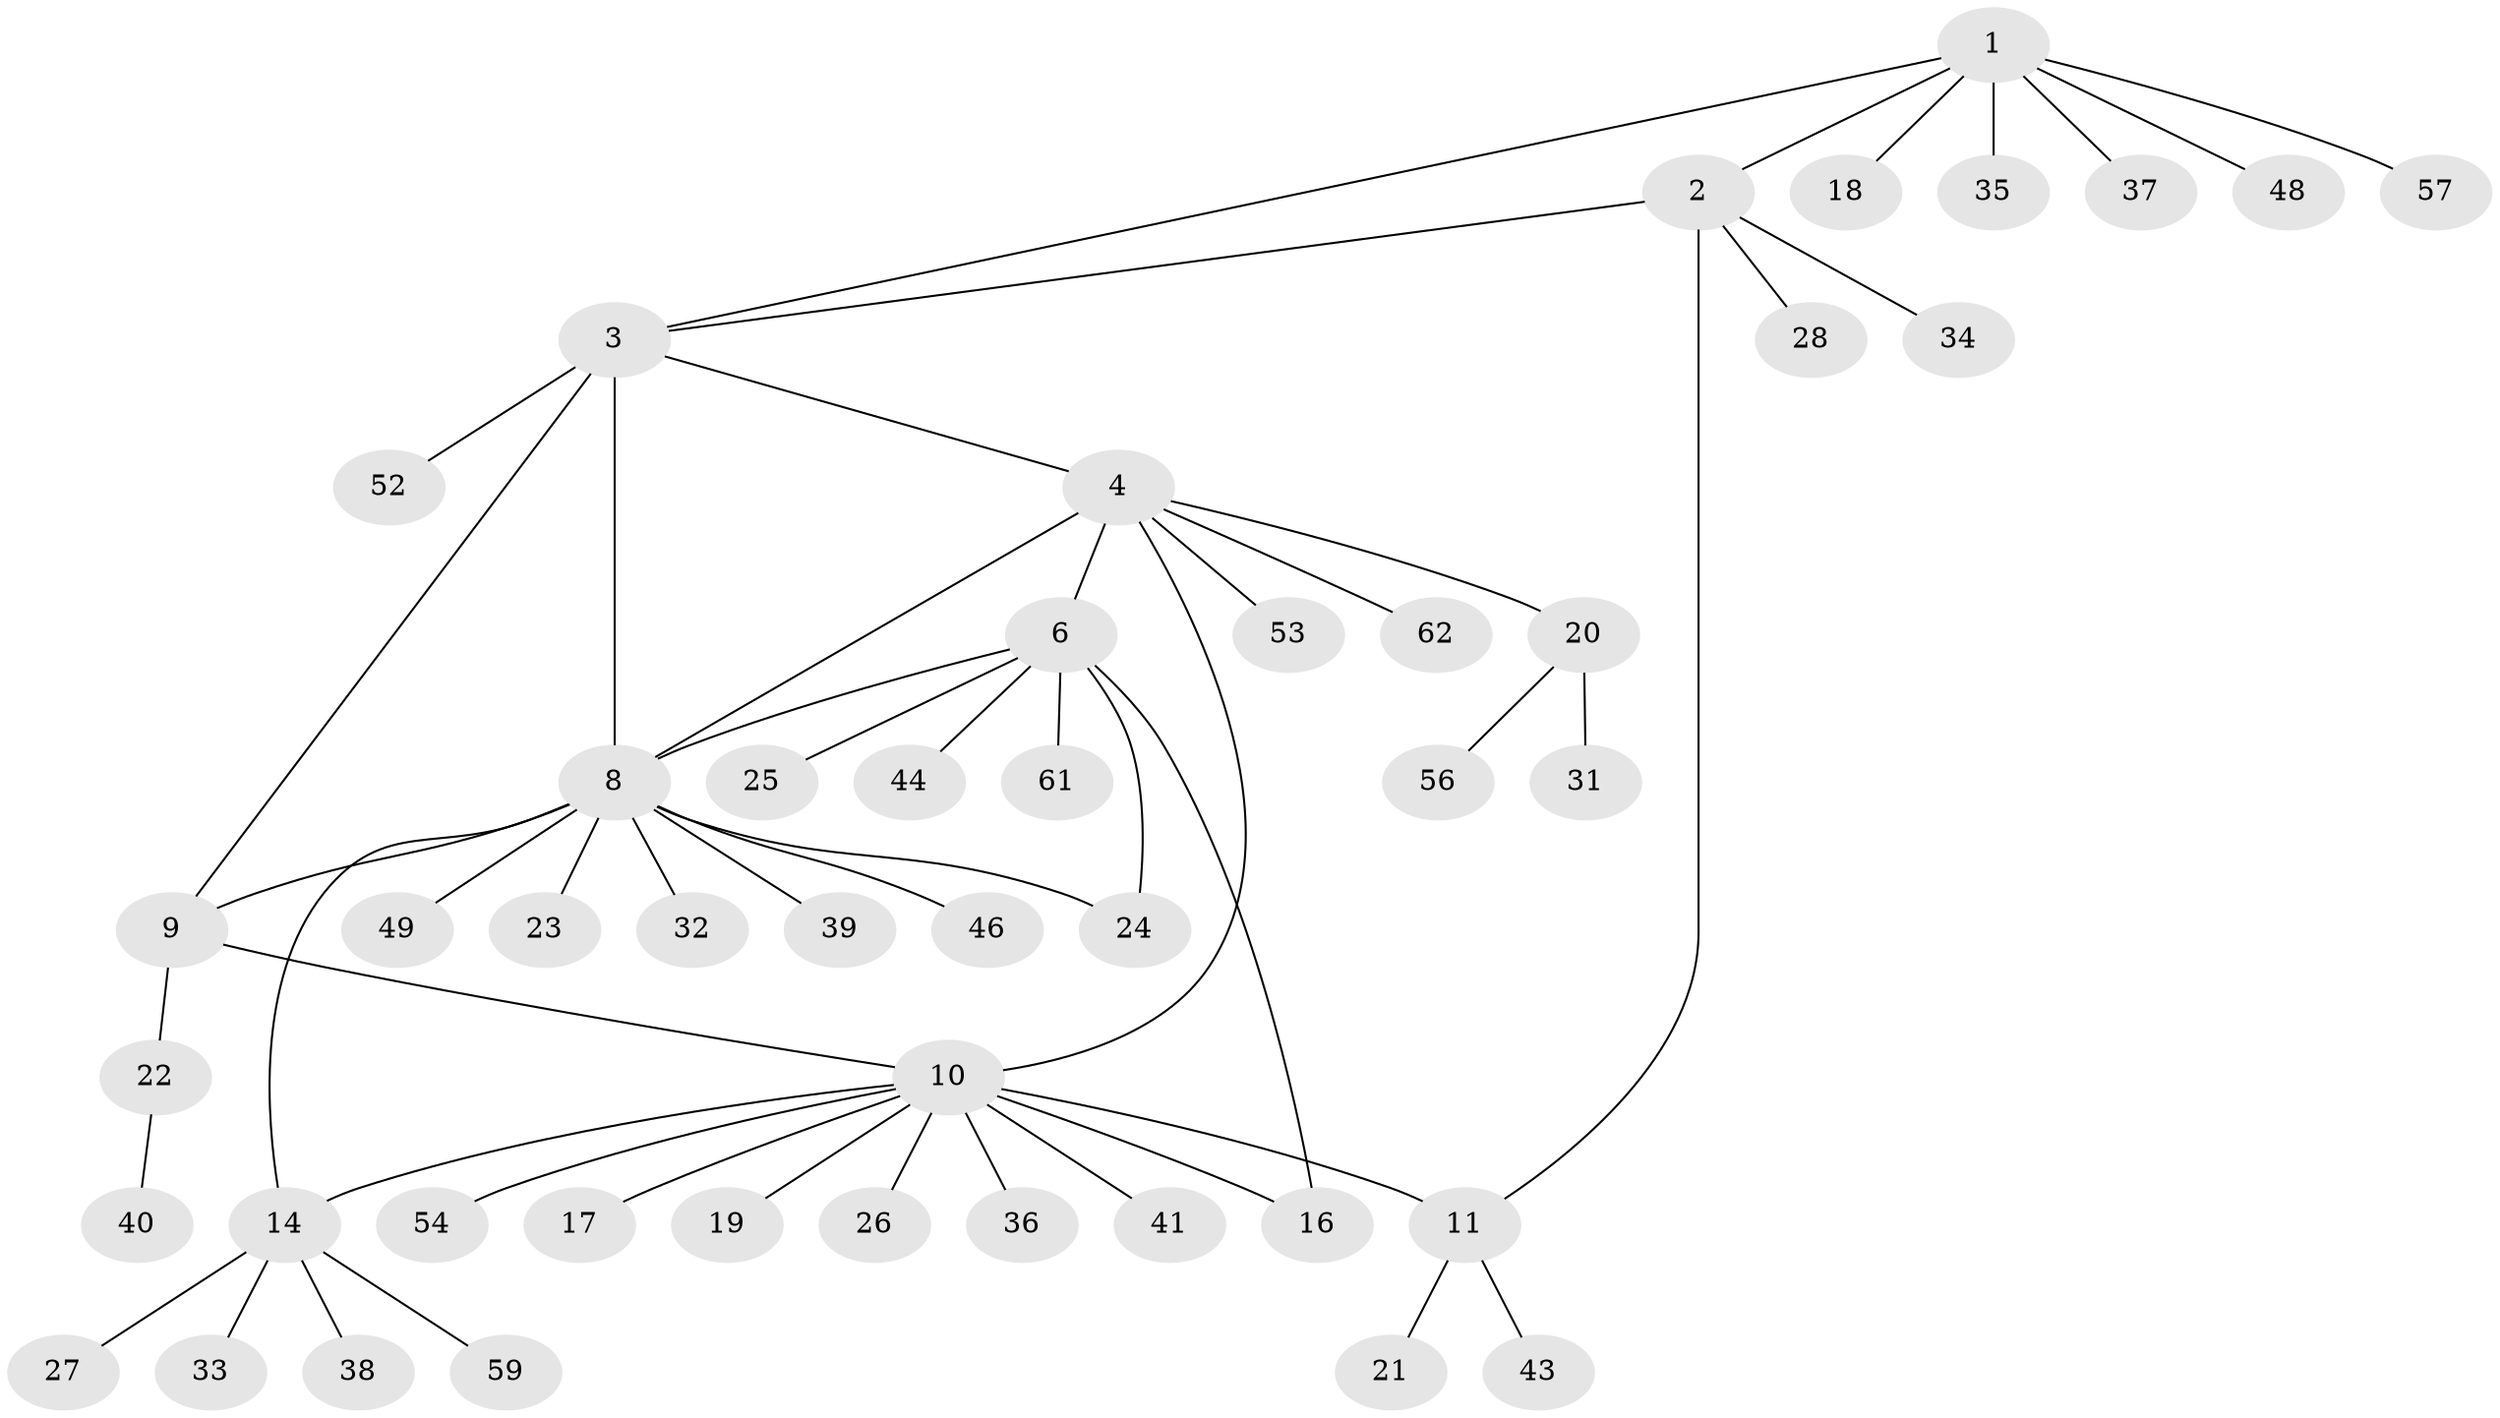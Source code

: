 // Generated by graph-tools (version 1.1) at 2025/24/03/03/25 07:24:09]
// undirected, 47 vertices, 55 edges
graph export_dot {
graph [start="1"]
  node [color=gray90,style=filled];
  1 [super="+51"];
  2 [super="+30"];
  3 [super="+7"];
  4 [super="+5"];
  6 [super="+58"];
  8 [super="+13"];
  9;
  10 [super="+12"];
  11 [super="+29"];
  14 [super="+15"];
  16;
  17 [super="+45"];
  18;
  19;
  20;
  21;
  22 [super="+50"];
  23;
  24;
  25;
  26 [super="+47"];
  27;
  28;
  31 [super="+42"];
  32;
  33;
  34;
  35 [super="+55"];
  36;
  37;
  38;
  39;
  40;
  41;
  43;
  44;
  46;
  48;
  49;
  52;
  53;
  54;
  56;
  57 [super="+60"];
  59;
  61;
  62;
  1 -- 2;
  1 -- 3;
  1 -- 18;
  1 -- 35;
  1 -- 37;
  1 -- 48;
  1 -- 57;
  2 -- 3;
  2 -- 11;
  2 -- 28;
  2 -- 34;
  3 -- 4;
  3 -- 8 [weight=2];
  3 -- 9;
  3 -- 52;
  4 -- 6 [weight=2];
  4 -- 10;
  4 -- 53;
  4 -- 62;
  4 -- 20;
  4 -- 8;
  6 -- 8;
  6 -- 16;
  6 -- 24;
  6 -- 25;
  6 -- 44;
  6 -- 61;
  8 -- 9;
  8 -- 32;
  8 -- 39;
  8 -- 46;
  8 -- 49;
  8 -- 23;
  8 -- 24;
  8 -- 14 [weight=2];
  9 -- 22;
  9 -- 10;
  10 -- 11 [weight=2];
  10 -- 14;
  10 -- 16;
  10 -- 17;
  10 -- 19;
  10 -- 26;
  10 -- 54;
  10 -- 36;
  10 -- 41;
  11 -- 21;
  11 -- 43;
  14 -- 27;
  14 -- 33;
  14 -- 59;
  14 -- 38;
  20 -- 31;
  20 -- 56;
  22 -- 40;
}
